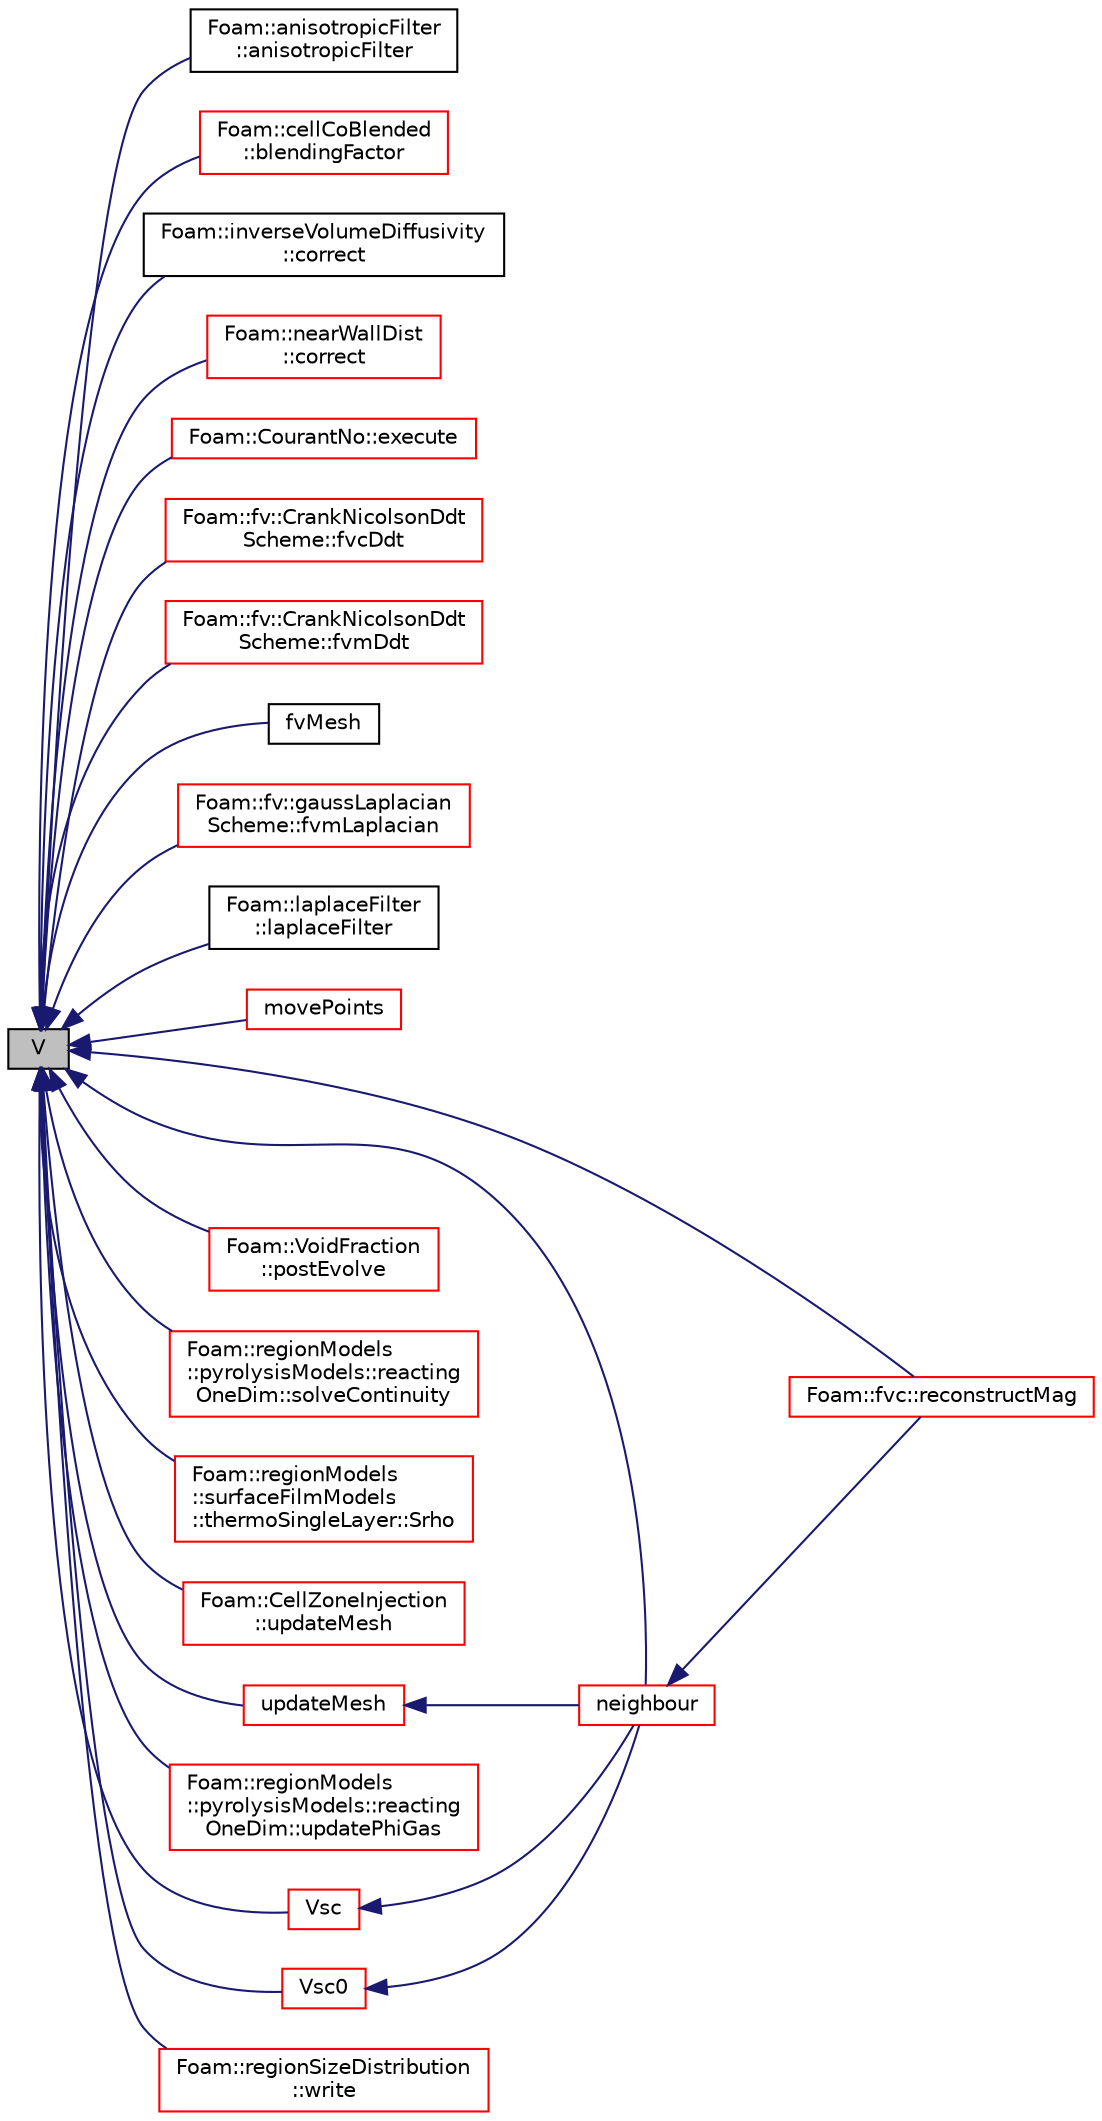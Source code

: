 digraph "V"
{
  bgcolor="transparent";
  edge [fontname="Helvetica",fontsize="10",labelfontname="Helvetica",labelfontsize="10"];
  node [fontname="Helvetica",fontsize="10",shape=record];
  rankdir="LR";
  Node1 [label="V",height=0.2,width=0.4,color="black", fillcolor="grey75", style="filled", fontcolor="black"];
  Node1 -> Node2 [dir="back",color="midnightblue",fontsize="10",style="solid",fontname="Helvetica"];
  Node2 [label="Foam::anisotropicFilter\l::anisotropicFilter",height=0.2,width=0.4,color="black",URL="$a00060.html#a1054a3bdd9be3f4b6109caf21ffcf3b9",tooltip="Construct from components. "];
  Node1 -> Node3 [dir="back",color="midnightblue",fontsize="10",style="solid",fontname="Helvetica"];
  Node3 [label="Foam::cellCoBlended\l::blendingFactor",height=0.2,width=0.4,color="red",URL="$a00211.html#a82617bba2d0f481ec5866b91793d5703",tooltip="Return the face-based blending factor. "];
  Node1 -> Node4 [dir="back",color="midnightblue",fontsize="10",style="solid",fontname="Helvetica"];
  Node4 [label="Foam::inverseVolumeDiffusivity\l::correct",height=0.2,width=0.4,color="black",URL="$a01171.html#a3ae44b28050c3aa494c1d8e18cf618c1",tooltip="Correct the motion diffusivity. "];
  Node1 -> Node5 [dir="back",color="midnightblue",fontsize="10",style="solid",fontname="Helvetica"];
  Node5 [label="Foam::nearWallDist\l::correct",height=0.2,width=0.4,color="red",URL="$a01580.html#a3ae44b28050c3aa494c1d8e18cf618c1",tooltip="Correct for mesh geom/topo changes. "];
  Node1 -> Node6 [dir="back",color="midnightblue",fontsize="10",style="solid",fontname="Helvetica"];
  Node6 [label="Foam::CourantNo::execute",height=0.2,width=0.4,color="red",URL="$a00424.html#a61af3e60b94ae3e748f6fbac1e794af7",tooltip="Execute, currently does nothing. "];
  Node1 -> Node7 [dir="back",color="midnightblue",fontsize="10",style="solid",fontname="Helvetica"];
  Node7 [label="Foam::fv::CrankNicolsonDdt\lScheme::fvcDdt",height=0.2,width=0.4,color="red",URL="$a00434.html#a2b9a1541ce06c457e16e2cb676f67e46"];
  Node1 -> Node8 [dir="back",color="midnightblue",fontsize="10",style="solid",fontname="Helvetica"];
  Node8 [label="Foam::fv::CrankNicolsonDdt\lScheme::fvmDdt",height=0.2,width=0.4,color="red",URL="$a00434.html#a8602a98a4ac41054bb3dcf8adc93b94b"];
  Node1 -> Node9 [dir="back",color="midnightblue",fontsize="10",style="solid",fontname="Helvetica"];
  Node9 [label="fvMesh",height=0.2,width=0.4,color="black",URL="$a00876.html#a0c27d0e427e192f6dd4cd0efe7fb3baa",tooltip="Construct from IOobject. "];
  Node1 -> Node10 [dir="back",color="midnightblue",fontsize="10",style="solid",fontname="Helvetica"];
  Node10 [label="Foam::fv::gaussLaplacian\lScheme::fvmLaplacian",height=0.2,width=0.4,color="red",URL="$a00906.html#ac363258e34a38773cd5e029506a4b945"];
  Node1 -> Node11 [dir="back",color="midnightblue",fontsize="10",style="solid",fontname="Helvetica"];
  Node11 [label="Foam::laplaceFilter\l::laplaceFilter",height=0.2,width=0.4,color="black",URL="$a01270.html#a87f186f0b5de562cf1f79251fec52491",tooltip="Construct from components. "];
  Node1 -> Node12 [dir="back",color="midnightblue",fontsize="10",style="solid",fontname="Helvetica"];
  Node12 [label="movePoints",height=0.2,width=0.4,color="red",URL="$a00876.html#a3693c648bea2e99054cbbb75d4bf4e4d",tooltip="Move points, returns volumes swept by faces in motion. "];
  Node1 -> Node13 [dir="back",color="midnightblue",fontsize="10",style="solid",fontname="Helvetica"];
  Node13 [label="neighbour",height=0.2,width=0.4,color="red",URL="$a00876.html#a942a1cffef163625ee3408ae1f057dec",tooltip="Internal face neighbour. "];
  Node13 -> Node14 [dir="back",color="midnightblue",fontsize="10",style="solid",fontname="Helvetica"];
  Node14 [label="Foam::fvc::reconstructMag",height=0.2,width=0.4,color="red",URL="$a10768.html#a29cdad91ee3fc2ac251ac2b4872557da"];
  Node1 -> Node15 [dir="back",color="midnightblue",fontsize="10",style="solid",fontname="Helvetica"];
  Node15 [label="Foam::VoidFraction\l::postEvolve",height=0.2,width=0.4,color="red",URL="$a02808.html#a0bf23f36eb3424966e359419a566eb0a",tooltip="Post-evolve hook. "];
  Node1 -> Node14 [dir="back",color="midnightblue",fontsize="10",style="solid",fontname="Helvetica"];
  Node1 -> Node16 [dir="back",color="midnightblue",fontsize="10",style="solid",fontname="Helvetica"];
  Node16 [label="Foam::regionModels\l::pyrolysisModels::reacting\lOneDim::solveContinuity",height=0.2,width=0.4,color="red",URL="$a02091.html#a1a4c7f06441e29b9703723dfd2e5976d",tooltip="Solve continuity equation. "];
  Node1 -> Node17 [dir="back",color="midnightblue",fontsize="10",style="solid",fontname="Helvetica"];
  Node17 [label="Foam::regionModels\l::surfaceFilmModels\l::thermoSingleLayer::Srho",height=0.2,width=0.4,color="red",URL="$a02601.html#a0d934b56b1d65fceffbe07a692719aa2",tooltip="Return total mass source - Eulerian phase only. "];
  Node1 -> Node18 [dir="back",color="midnightblue",fontsize="10",style="solid",fontname="Helvetica"];
  Node18 [label="Foam::CellZoneInjection\l::updateMesh",height=0.2,width=0.4,color="red",URL="$a00248.html#ae5693a309a936ac1040dd48c2881677f",tooltip="Set injector locations when mesh is updated. "];
  Node1 -> Node19 [dir="back",color="midnightblue",fontsize="10",style="solid",fontname="Helvetica"];
  Node19 [label="updateMesh",height=0.2,width=0.4,color="red",URL="$a00876.html#a9c8cde0b192708d622d874f8cc2df66d",tooltip="Update mesh corresponding to the given map. "];
  Node19 -> Node13 [dir="back",color="midnightblue",fontsize="10",style="solid",fontname="Helvetica"];
  Node1 -> Node20 [dir="back",color="midnightblue",fontsize="10",style="solid",fontname="Helvetica"];
  Node20 [label="Foam::regionModels\l::pyrolysisModels::reacting\lOneDim::updatePhiGas",height=0.2,width=0.4,color="red",URL="$a02091.html#a7929b3edb2e13e93a3e98e85bfd45b43",tooltip="Update enthalpy flux for pyrolysis gases. "];
  Node1 -> Node21 [dir="back",color="midnightblue",fontsize="10",style="solid",fontname="Helvetica"];
  Node21 [label="Vsc",height=0.2,width=0.4,color="red",URL="$a00876.html#a7933eabb70b218b5443e3f45d38da8e1",tooltip="Return sub-cycle cell volumes. "];
  Node21 -> Node13 [dir="back",color="midnightblue",fontsize="10",style="solid",fontname="Helvetica"];
  Node1 -> Node22 [dir="back",color="midnightblue",fontsize="10",style="solid",fontname="Helvetica"];
  Node22 [label="Vsc0",height=0.2,width=0.4,color="red",URL="$a00876.html#a9b788984219065a19230dccc42a12d0d",tooltip="Return sub-cycl old-time cell volumes. "];
  Node22 -> Node13 [dir="back",color="midnightblue",fontsize="10",style="solid",fontname="Helvetica"];
  Node1 -> Node23 [dir="back",color="midnightblue",fontsize="10",style="solid",fontname="Helvetica"];
  Node23 [label="Foam::regionSizeDistribution\l::write",height=0.2,width=0.4,color="red",URL="$a02143.html#aac759501cf6c7895a70eecbef0226ae1",tooltip="Calculate the regionSizeDistribution and write. "];
}
